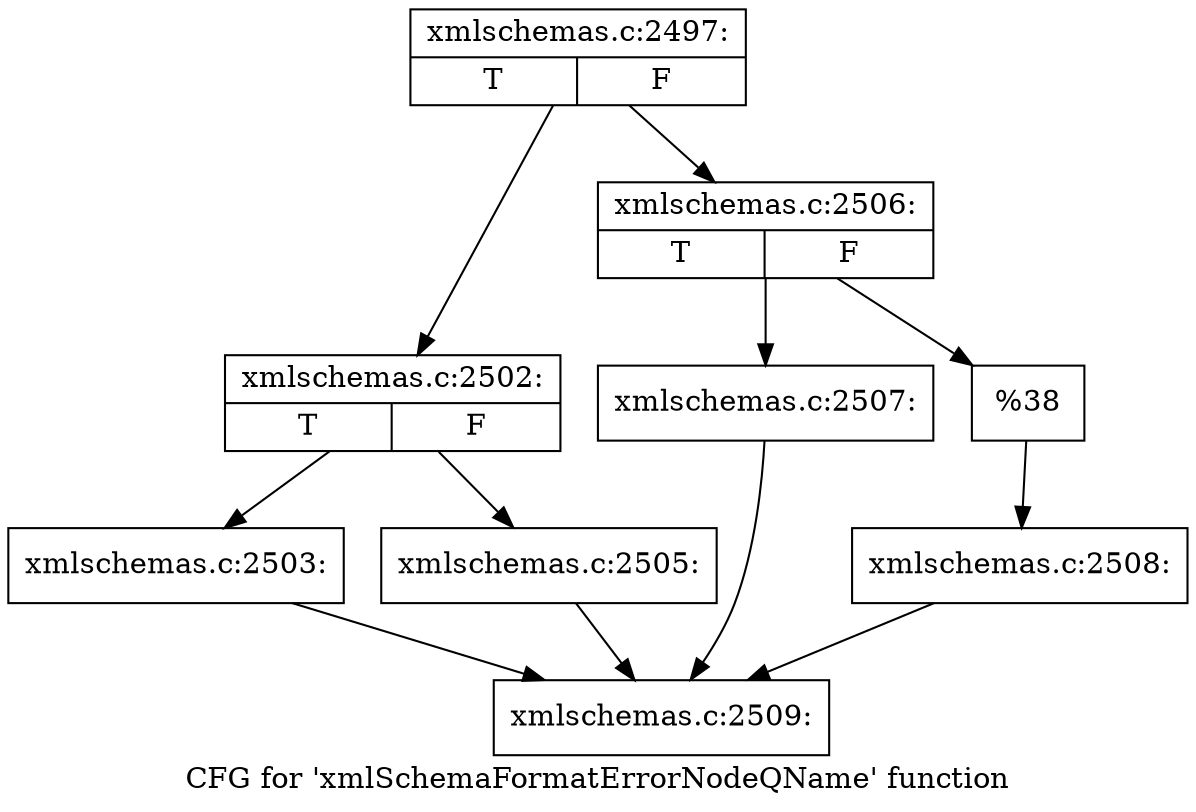 digraph "CFG for 'xmlSchemaFormatErrorNodeQName' function" {
	label="CFG for 'xmlSchemaFormatErrorNodeQName' function";

	Node0x55deda0 [shape=record,label="{xmlschemas.c:2497:|{<s0>T|<s1>F}}"];
	Node0x55deda0 -> Node0x55e25d0;
	Node0x55deda0 -> Node0x55e2670;
	Node0x55e25d0 [shape=record,label="{xmlschemas.c:2502:|{<s0>T|<s1>F}}"];
	Node0x55e25d0 -> Node0x55e2a30;
	Node0x55e25d0 -> Node0x55e2ad0;
	Node0x55e2a30 [shape=record,label="{xmlschemas.c:2503:}"];
	Node0x55e2a30 -> Node0x55df1f0;
	Node0x55e2ad0 [shape=record,label="{xmlschemas.c:2505:}"];
	Node0x55e2ad0 -> Node0x55df1f0;
	Node0x55e2670 [shape=record,label="{xmlschemas.c:2506:|{<s0>T|<s1>F}}"];
	Node0x55e2670 -> Node0x55e2a80;
	Node0x55e2670 -> Node0x55e3b40;
	Node0x55e2a80 [shape=record,label="{xmlschemas.c:2507:}"];
	Node0x55e2a80 -> Node0x55df1f0;
	Node0x55e3b40 [shape=record,label="{%38}"];
	Node0x55e3b40 -> Node0x55e2620;
	Node0x55e2620 [shape=record,label="{xmlschemas.c:2508:}"];
	Node0x55e2620 -> Node0x55df1f0;
	Node0x55df1f0 [shape=record,label="{xmlschemas.c:2509:}"];
}
